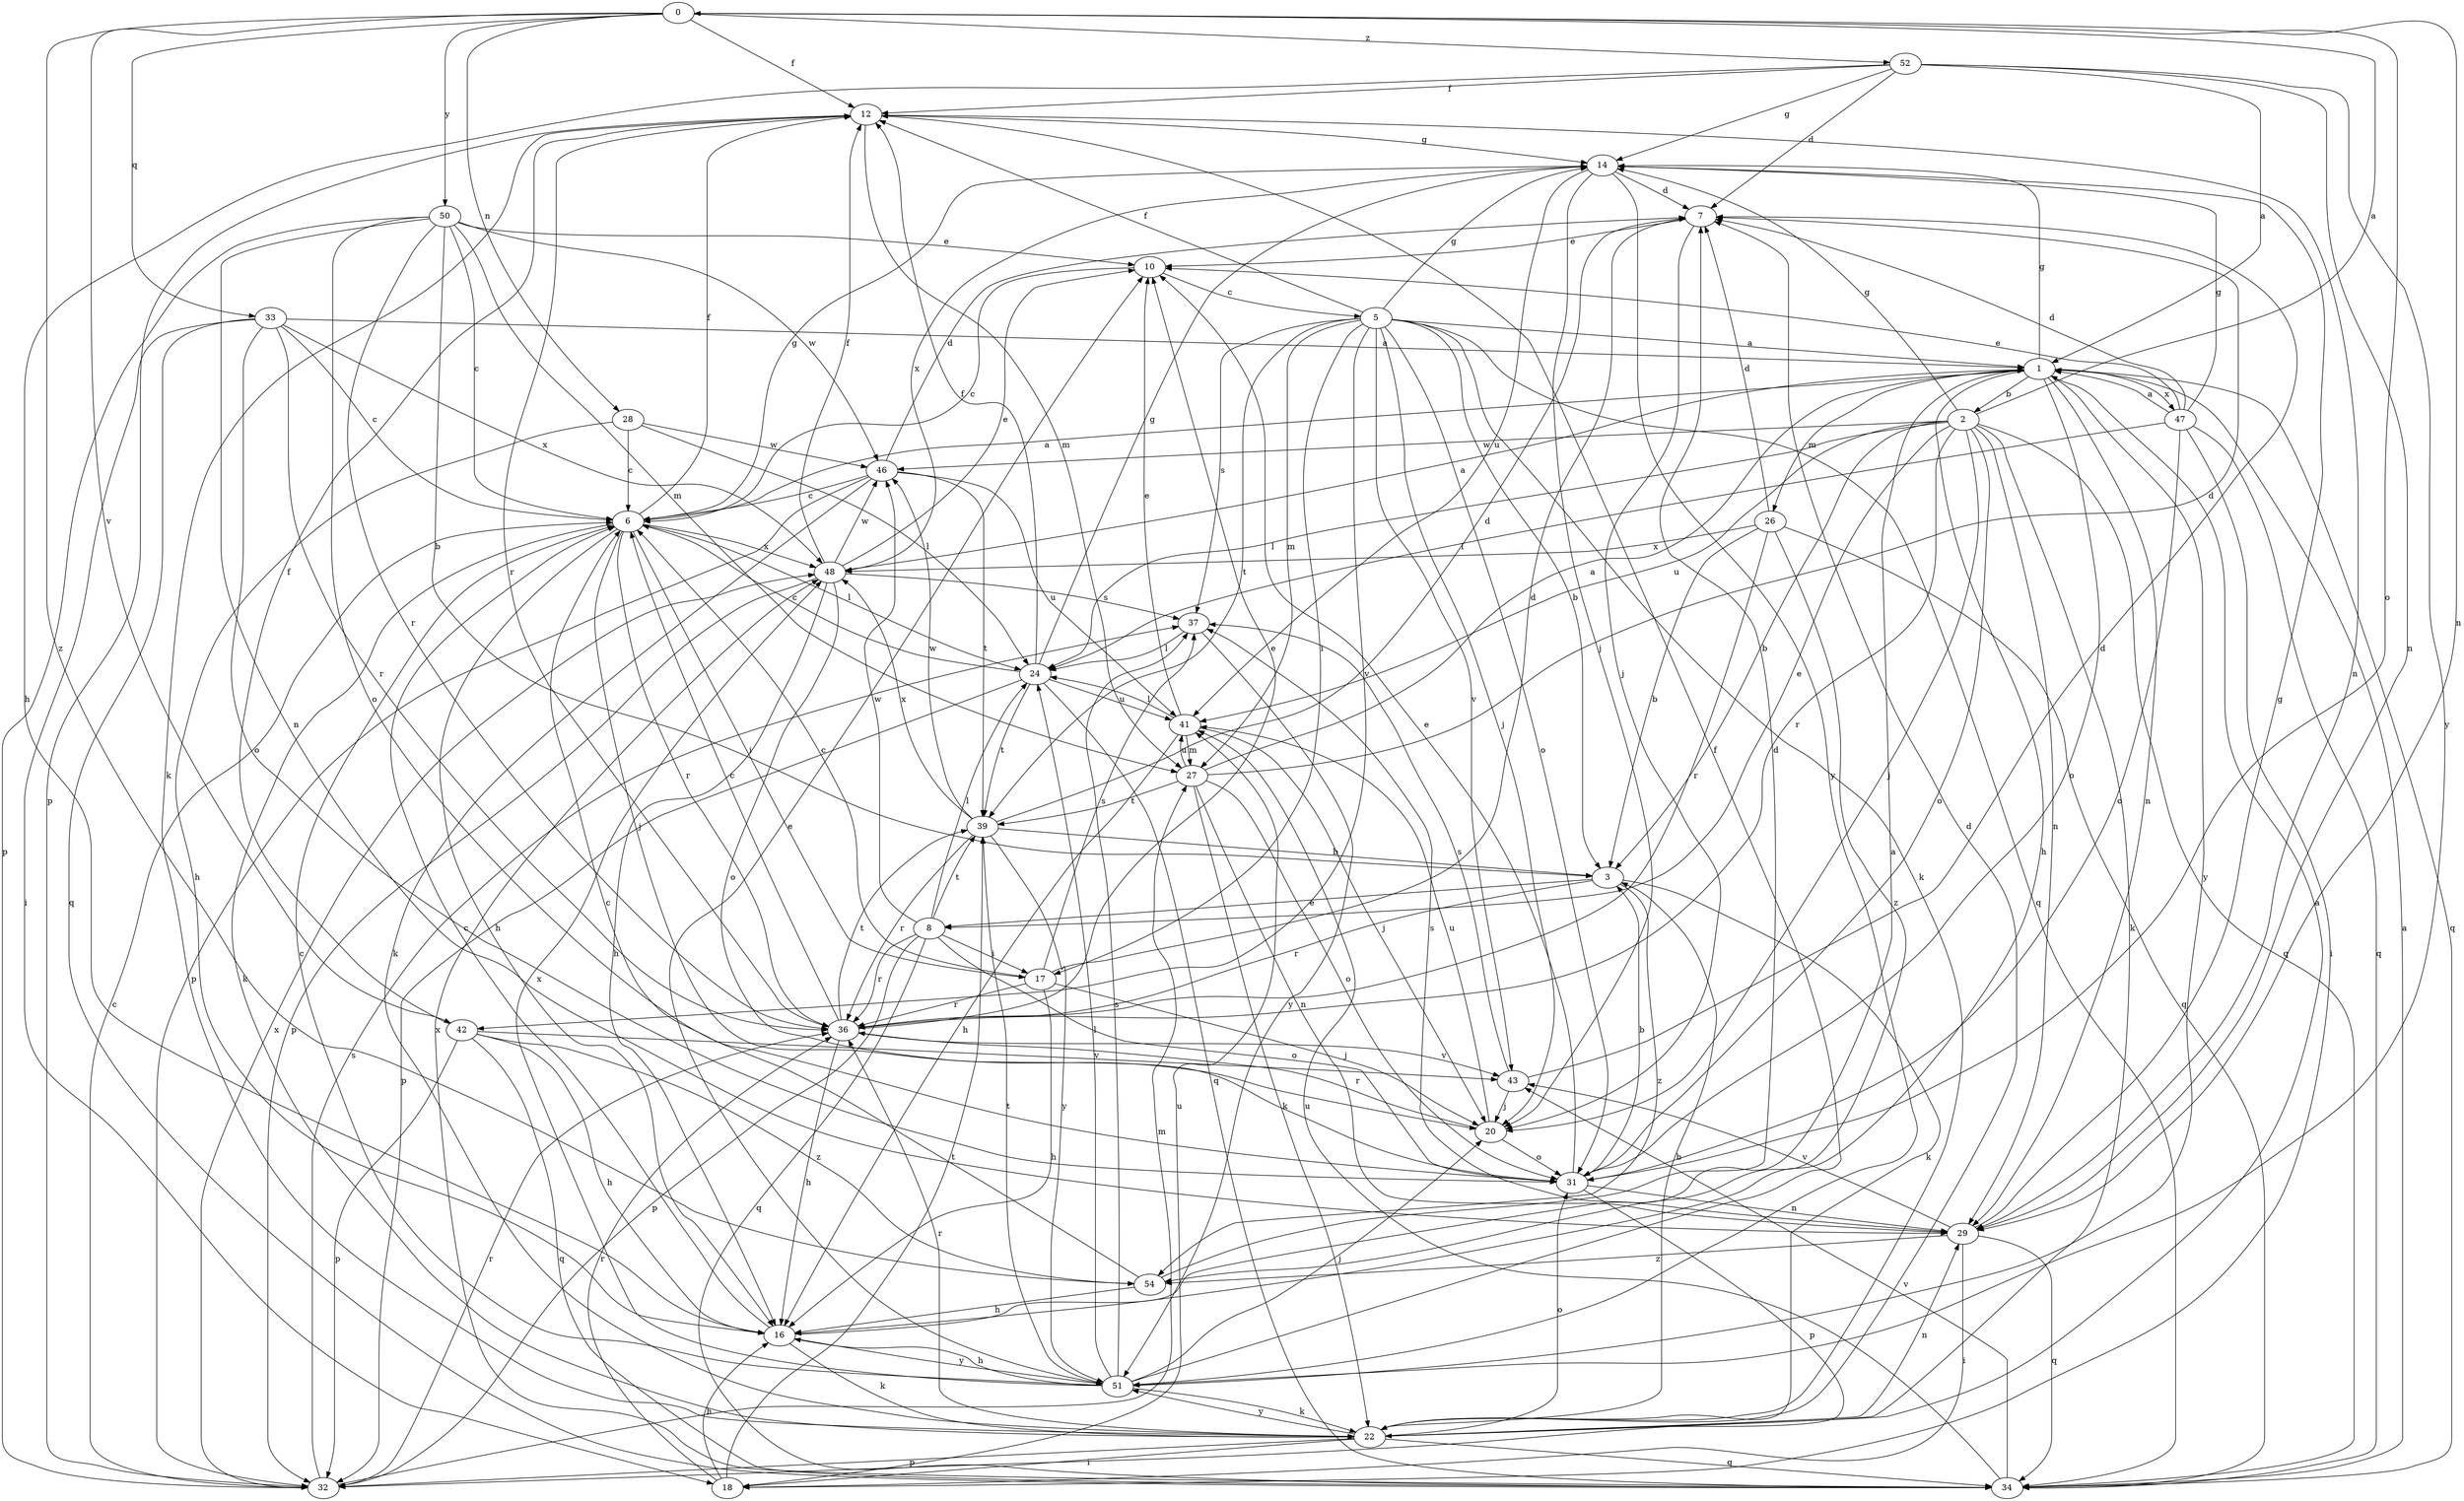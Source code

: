 strict digraph  {
0;
1;
2;
3;
5;
6;
7;
8;
10;
12;
14;
16;
17;
18;
20;
22;
24;
26;
27;
28;
29;
31;
32;
33;
34;
36;
37;
39;
41;
42;
43;
46;
47;
48;
50;
51;
52;
54;
0 -> 12  [label=f];
0 -> 28  [label=n];
0 -> 29  [label=n];
0 -> 31  [label=o];
0 -> 33  [label=q];
0 -> 42  [label=v];
0 -> 50  [label=y];
0 -> 52  [label=z];
0 -> 54  [label=z];
1 -> 2  [label=b];
1 -> 14  [label=g];
1 -> 16  [label=h];
1 -> 26  [label=m];
1 -> 29  [label=n];
1 -> 31  [label=o];
1 -> 34  [label=q];
1 -> 47  [label=x];
1 -> 51  [label=y];
2 -> 0  [label=a];
2 -> 3  [label=b];
2 -> 8  [label=e];
2 -> 14  [label=g];
2 -> 20  [label=j];
2 -> 22  [label=k];
2 -> 24  [label=l];
2 -> 29  [label=n];
2 -> 31  [label=o];
2 -> 34  [label=q];
2 -> 36  [label=r];
2 -> 41  [label=u];
2 -> 46  [label=w];
3 -> 8  [label=e];
3 -> 22  [label=k];
3 -> 36  [label=r];
3 -> 54  [label=z];
5 -> 1  [label=a];
5 -> 3  [label=b];
5 -> 12  [label=f];
5 -> 14  [label=g];
5 -> 17  [label=i];
5 -> 20  [label=j];
5 -> 22  [label=k];
5 -> 27  [label=m];
5 -> 31  [label=o];
5 -> 34  [label=q];
5 -> 37  [label=s];
5 -> 39  [label=t];
5 -> 42  [label=v];
5 -> 43  [label=v];
6 -> 1  [label=a];
6 -> 12  [label=f];
6 -> 14  [label=g];
6 -> 16  [label=h];
6 -> 17  [label=i];
6 -> 20  [label=j];
6 -> 22  [label=k];
6 -> 24  [label=l];
6 -> 36  [label=r];
6 -> 48  [label=x];
7 -> 10  [label=e];
7 -> 20  [label=j];
8 -> 17  [label=i];
8 -> 24  [label=l];
8 -> 31  [label=o];
8 -> 32  [label=p];
8 -> 34  [label=q];
8 -> 36  [label=r];
8 -> 39  [label=t];
8 -> 46  [label=w];
10 -> 5  [label=c];
10 -> 6  [label=c];
12 -> 14  [label=g];
12 -> 22  [label=k];
12 -> 27  [label=m];
12 -> 29  [label=n];
12 -> 32  [label=p];
12 -> 36  [label=r];
14 -> 7  [label=d];
14 -> 20  [label=j];
14 -> 41  [label=u];
14 -> 48  [label=x];
14 -> 51  [label=y];
16 -> 1  [label=a];
16 -> 6  [label=c];
16 -> 22  [label=k];
16 -> 51  [label=y];
17 -> 6  [label=c];
17 -> 7  [label=d];
17 -> 16  [label=h];
17 -> 20  [label=j];
17 -> 36  [label=r];
17 -> 37  [label=s];
18 -> 16  [label=h];
18 -> 36  [label=r];
18 -> 39  [label=t];
18 -> 41  [label=u];
20 -> 31  [label=o];
20 -> 36  [label=r];
20 -> 41  [label=u];
22 -> 1  [label=a];
22 -> 3  [label=b];
22 -> 7  [label=d];
22 -> 18  [label=i];
22 -> 29  [label=n];
22 -> 31  [label=o];
22 -> 32  [label=p];
22 -> 34  [label=q];
22 -> 36  [label=r];
22 -> 51  [label=y];
24 -> 6  [label=c];
24 -> 12  [label=f];
24 -> 14  [label=g];
24 -> 32  [label=p];
24 -> 34  [label=q];
24 -> 39  [label=t];
24 -> 41  [label=u];
26 -> 3  [label=b];
26 -> 7  [label=d];
26 -> 34  [label=q];
26 -> 36  [label=r];
26 -> 48  [label=x];
26 -> 54  [label=z];
27 -> 1  [label=a];
27 -> 7  [label=d];
27 -> 22  [label=k];
27 -> 29  [label=n];
27 -> 31  [label=o];
27 -> 39  [label=t];
27 -> 41  [label=u];
28 -> 6  [label=c];
28 -> 16  [label=h];
28 -> 24  [label=l];
28 -> 46  [label=w];
29 -> 14  [label=g];
29 -> 18  [label=i];
29 -> 34  [label=q];
29 -> 37  [label=s];
29 -> 43  [label=v];
29 -> 54  [label=z];
31 -> 3  [label=b];
31 -> 10  [label=e];
31 -> 29  [label=n];
31 -> 32  [label=p];
32 -> 6  [label=c];
32 -> 27  [label=m];
32 -> 36  [label=r];
32 -> 37  [label=s];
32 -> 48  [label=x];
33 -> 1  [label=a];
33 -> 6  [label=c];
33 -> 18  [label=i];
33 -> 31  [label=o];
33 -> 34  [label=q];
33 -> 36  [label=r];
33 -> 48  [label=x];
34 -> 1  [label=a];
34 -> 41  [label=u];
34 -> 43  [label=v];
34 -> 48  [label=x];
36 -> 6  [label=c];
36 -> 10  [label=e];
36 -> 16  [label=h];
36 -> 39  [label=t];
36 -> 43  [label=v];
37 -> 24  [label=l];
37 -> 51  [label=y];
39 -> 3  [label=b];
39 -> 7  [label=d];
39 -> 36  [label=r];
39 -> 46  [label=w];
39 -> 48  [label=x];
39 -> 51  [label=y];
41 -> 10  [label=e];
41 -> 16  [label=h];
41 -> 20  [label=j];
41 -> 24  [label=l];
41 -> 27  [label=m];
42 -> 12  [label=f];
42 -> 16  [label=h];
42 -> 32  [label=p];
42 -> 34  [label=q];
42 -> 43  [label=v];
42 -> 54  [label=z];
43 -> 7  [label=d];
43 -> 20  [label=j];
43 -> 37  [label=s];
46 -> 6  [label=c];
46 -> 7  [label=d];
46 -> 22  [label=k];
46 -> 32  [label=p];
46 -> 39  [label=t];
46 -> 41  [label=u];
47 -> 1  [label=a];
47 -> 7  [label=d];
47 -> 10  [label=e];
47 -> 14  [label=g];
47 -> 18  [label=i];
47 -> 24  [label=l];
47 -> 31  [label=o];
47 -> 34  [label=q];
48 -> 1  [label=a];
48 -> 10  [label=e];
48 -> 12  [label=f];
48 -> 16  [label=h];
48 -> 31  [label=o];
48 -> 32  [label=p];
48 -> 37  [label=s];
48 -> 46  [label=w];
50 -> 3  [label=b];
50 -> 6  [label=c];
50 -> 10  [label=e];
50 -> 27  [label=m];
50 -> 29  [label=n];
50 -> 31  [label=o];
50 -> 32  [label=p];
50 -> 36  [label=r];
50 -> 46  [label=w];
51 -> 6  [label=c];
51 -> 10  [label=e];
51 -> 12  [label=f];
51 -> 16  [label=h];
51 -> 20  [label=j];
51 -> 22  [label=k];
51 -> 24  [label=l];
51 -> 37  [label=s];
51 -> 39  [label=t];
51 -> 48  [label=x];
52 -> 1  [label=a];
52 -> 7  [label=d];
52 -> 12  [label=f];
52 -> 14  [label=g];
52 -> 16  [label=h];
52 -> 29  [label=n];
52 -> 51  [label=y];
54 -> 6  [label=c];
54 -> 7  [label=d];
54 -> 16  [label=h];
}
